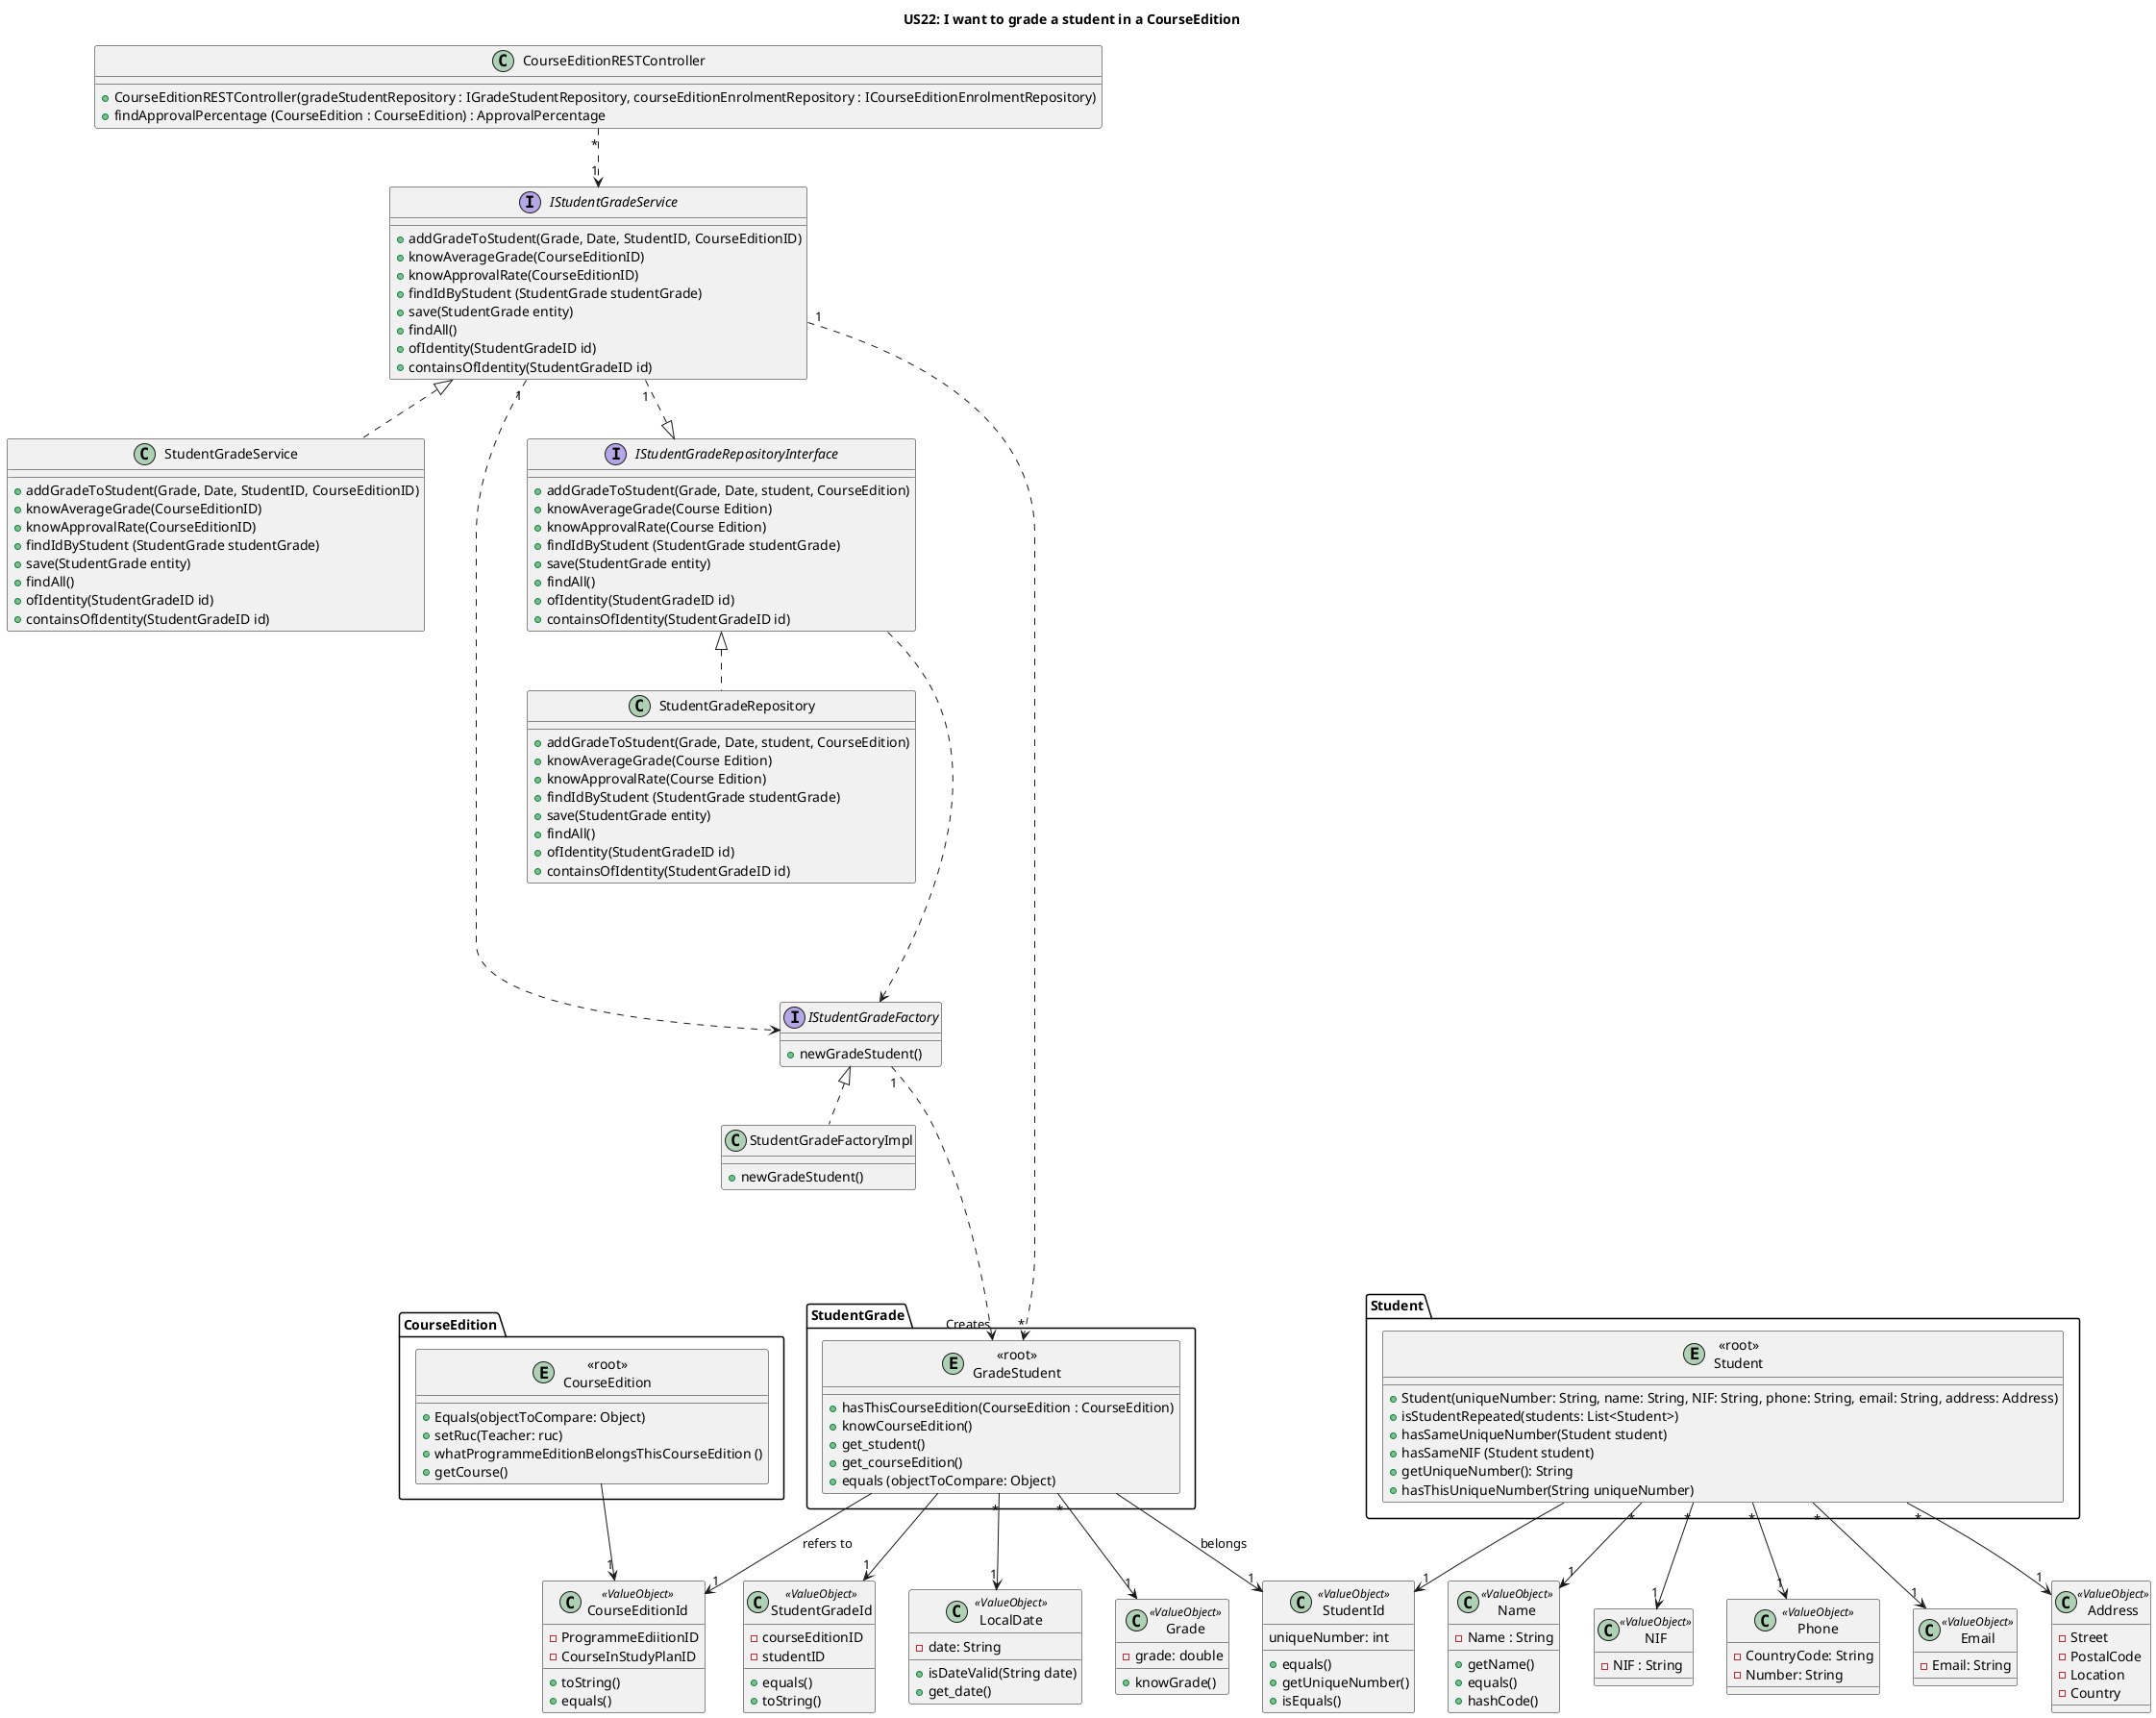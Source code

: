 @startuml
title US22: I want to grade a student in a CourseEdition
'left to right direction

class CourseEditionRESTController {
    +CourseEditionRESTController(gradeStudentRepository : IGradeStudentRepository, courseEditionEnrolmentRepository : ICourseEditionEnrolmentRepository)
    +findApprovalPercentage (CourseEdition : CourseEdition) : ApprovalPercentage
}

interface IStudentGradeService {
        +addGradeToStudent(Grade, Date, StudentID, CourseEditionID)
        +knowAverageGrade(CourseEditionID)
        +knowApprovalRate(CourseEditionID)
        +findIdByStudent (StudentGrade studentGrade)
        +save(StudentGrade entity)
        +findAll()
        +ofIdentity(StudentGradeID id)
        +containsOfIdentity(StudentGradeID id)
}

class StudentGradeService {
        +addGradeToStudent(Grade, Date, StudentID, CourseEditionID)
        +knowAverageGrade(CourseEditionID)
        +knowApprovalRate(CourseEditionID)
        +findIdByStudent (StudentGrade studentGrade)
        +save(StudentGrade entity)
        +findAll()
        +ofIdentity(StudentGradeID id)
        +containsOfIdentity(StudentGradeID id)
}


package "StudentGrade" {
entity "<<root>>\nGradeStudent"  {
    +hasThisCourseEdition(CourseEdition : CourseEdition)
    +knowCourseEdition()
    +get_student()
    +get_courseEdition()
    +equals (objectToCompare: Object)

    }

}
class Grade <<ValueObject>> {
        -grade: double
        +knowGrade()
    }
    class LocalDate <<ValueObject>> {
            -date: String
            +isDateValid(String date)
            +get_date()
        }

 class StudentGradeId <<ValueObject>> {
    -courseEditionID
    -studentID
    +equals()
    +toString()
        }

class StudentGradeRepository {
    +addGradeToStudent(Grade, Date, student, CourseEdition)
    +knowAverageGrade(Course Edition)
    +knowApprovalRate(Course Edition)
    +findIdByStudent (StudentGrade studentGrade)
    +save(StudentGrade entity)
    +findAll()
    +ofIdentity(StudentGradeID id)
    +containsOfIdentity(StudentGradeID id)
}

interface IStudentGradeRepositoryInterface {
   +addGradeToStudent(Grade, Date, student, CourseEdition)
   +knowAverageGrade(Course Edition)
   +knowApprovalRate(Course Edition)
   +findIdByStudent (StudentGrade studentGrade)
       +save(StudentGrade entity)
       +findAll()
       +ofIdentity(StudentGradeID id)
       +containsOfIdentity(StudentGradeID id)
}

interface IStudentGradeFactory {
    +newGradeStudent()
}


class StudentGradeFactoryImpl {
    +newGradeStudent()
}



class StudentId <<ValueObject>> {
uniqueNumber: int
+equals()
+getUniqueNumber()
+isEquals()
            }

package "Student" {
entity "<<root>>\nStudent"  {
        +Student(uniqueNumber: String, name: String, NIF: String, phone: String, email: String, address: Address)
         +isStudentRepeated(students: List<Student>)
         +hasSameUniqueNumber(Student student)
         +hasSameNIF (Student student)
         +getUniqueNumber(): String
         +hasThisUniqueNumber(String uniqueNumber)

    }

    }
    class Name <<ValueObject>> {
                    -Name : String
                    +getName()
                    +equals()
                    +hashCode()
                }
        class NIF <<ValueObject>> {
                     -NIF : String
                }
        class Phone <<ValueObject>> {
                         -CountryCode: String
                         -Number: String
                    }
        class Email <<ValueObject>> {
                         -Email: String
                        }
         class Address <<ValueObject>> {
                         -Street
                         -PostalCode
                         -Location
                         -Country
                            }
class CourseEditionId <<ValueObject>> {
-ProgrammeEdiitionID
-CourseInStudyPlanID
+toString()
+equals()
            }


package "CourseEdition" {
entity "<<root>>\nCourseEdition"  {
        +Equals(objectToCompare: Object)
      +setRuc(Teacher: ruc)
      +whatProgrammeEditionBelongsThisCourseEdition ()
      +getCourse()

    }
    }


"<<root>>\nStudent" "*" --> "1" Name
"<<root>>\nStudent" "*" --> "1" NIF
"<<root>>\nStudent" "*" --> "1" Email
"<<root>>\nStudent" "*" --> "1" Phone
"<<root>>\nStudent" "*" --> "1" Address
"<<root>>\nGradeStudent" "*" --> "1" Grade
"<<root>>\nGradeStudent" "*" --> "1" LocalDate
"<<root>>\nGradeStudent" --> "1" StudentId: belongs
"<<root>>\nGradeStudent" --> "1" CourseEditionId : refers to
IStudentGradeService "1" ....> IStudentGradeFactory
IStudentGradeFactory "1" ....> "Creates" "<<root>>\nGradeStudent"
IStudentGradeFactory  <|..  StudentGradeFactoryImpl


"<<root>>\nGradeStudent" --> "1" StudentGradeId
"<<root>>\nCourseEdition" --> "1" CourseEditionId
"<<root>>\nStudent" --> "1" StudentId
IStudentGradeService <|..StudentGradeService
IStudentGradeRepositoryInterface <|..StudentGradeRepository
IStudentGradeRepositoryInterface ....> IStudentGradeFactory



IStudentGradeService "1" ....> "*" "<<root>>\nGradeStudent"




IStudentGradeService "1" ..|> IStudentGradeRepositoryInterface
CourseEditionRESTController "*" ..> "1" IStudentGradeService

@enduml